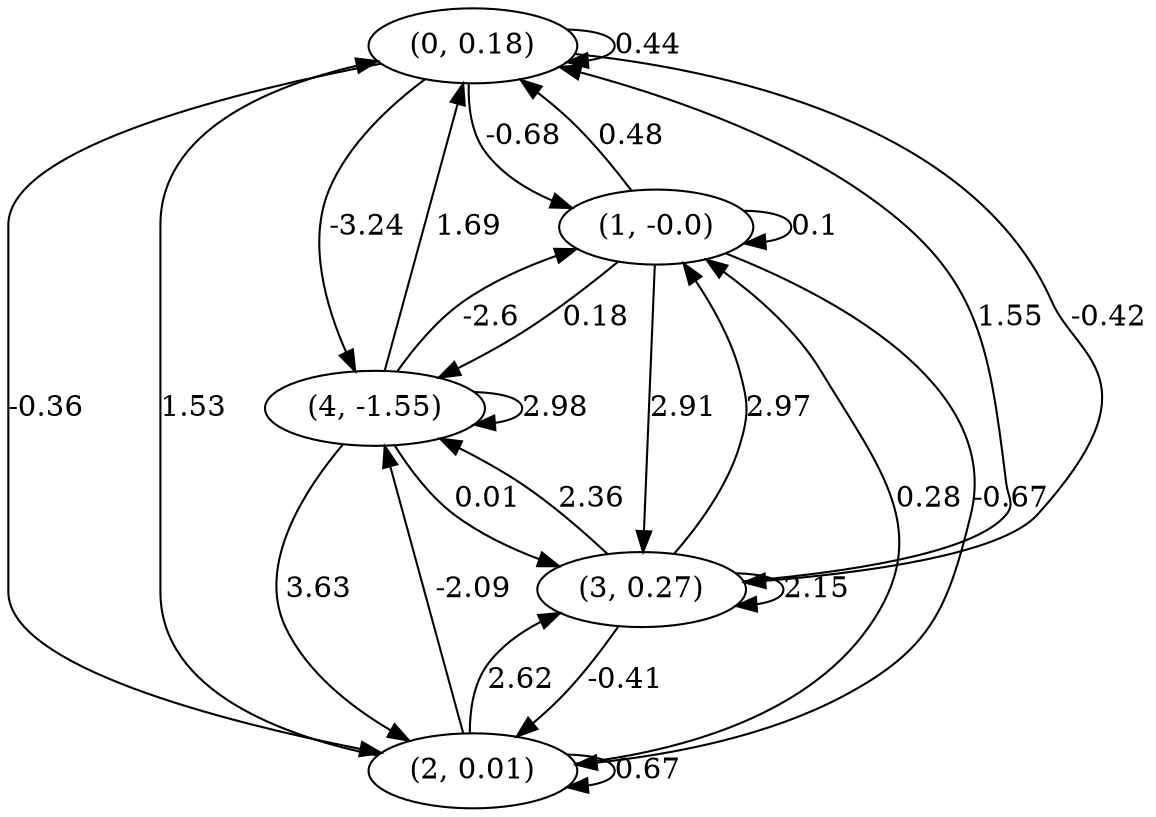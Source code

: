 digraph {
    0 [ label = "(0, 0.18)" ]
    1 [ label = "(1, -0.0)" ]
    2 [ label = "(2, 0.01)" ]
    3 [ label = "(3, 0.27)" ]
    4 [ label = "(4, -1.55)" ]
    0 -> 0 [ label = "0.44" ]
    1 -> 1 [ label = "0.1" ]
    2 -> 2 [ label = "0.67" ]
    3 -> 3 [ label = "2.15" ]
    4 -> 4 [ label = "2.98" ]
    1 -> 0 [ label = "0.48" ]
    2 -> 0 [ label = "1.53" ]
    3 -> 0 [ label = "1.55" ]
    4 -> 0 [ label = "1.69" ]
    0 -> 1 [ label = "-0.68" ]
    2 -> 1 [ label = "0.28" ]
    3 -> 1 [ label = "2.97" ]
    4 -> 1 [ label = "-2.6" ]
    0 -> 2 [ label = "-0.36" ]
    1 -> 2 [ label = "-0.67" ]
    3 -> 2 [ label = "-0.41" ]
    4 -> 2 [ label = "3.63" ]
    0 -> 3 [ label = "-0.42" ]
    1 -> 3 [ label = "2.91" ]
    2 -> 3 [ label = "2.62" ]
    4 -> 3 [ label = "0.01" ]
    0 -> 4 [ label = "-3.24" ]
    1 -> 4 [ label = "0.18" ]
    2 -> 4 [ label = "-2.09" ]
    3 -> 4 [ label = "2.36" ]
}

